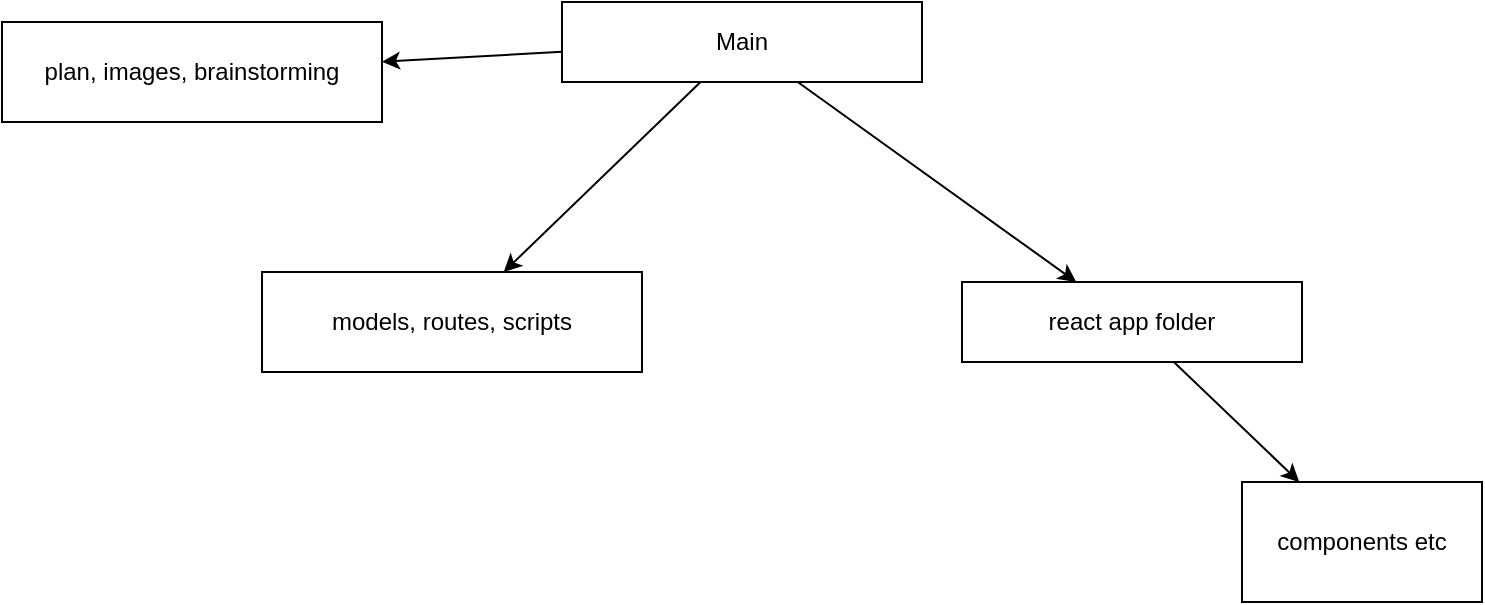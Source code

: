 <mxfile>
    <diagram id="CPnwMx3GOfWvozvxQu8t" name="Page-1">
        <mxGraphModel dx="1602" dy="599" grid="1" gridSize="10" guides="1" tooltips="1" connect="1" arrows="1" fold="1" page="1" pageScale="1" pageWidth="827" pageHeight="1169" math="0" shadow="0">
            <root>
                <mxCell id="0"/>
                <mxCell id="1" parent="0"/>
                <mxCell id="4" value="" style="edgeStyle=none;html=1;" edge="1" parent="1" source="2" target="3">
                    <mxGeometry relative="1" as="geometry"/>
                </mxCell>
                <mxCell id="6" value="" style="edgeStyle=none;html=1;" edge="1" parent="1" source="2" target="5">
                    <mxGeometry relative="1" as="geometry"/>
                </mxCell>
                <mxCell id="8" value="" style="edgeStyle=none;html=1;" edge="1" parent="1" source="2" target="7">
                    <mxGeometry relative="1" as="geometry"/>
                </mxCell>
                <mxCell id="2" value="Main" style="rounded=0;whiteSpace=wrap;html=1;" vertex="1" parent="1">
                    <mxGeometry x="300" y="10" width="180" height="40" as="geometry"/>
                </mxCell>
                <mxCell id="3" value="models, routes, scripts" style="whiteSpace=wrap;html=1;rounded=0;" vertex="1" parent="1">
                    <mxGeometry x="150" y="145" width="190" height="50" as="geometry"/>
                </mxCell>
                <mxCell id="5" value="plan, images, brainstorming" style="rounded=0;whiteSpace=wrap;html=1;" vertex="1" parent="1">
                    <mxGeometry x="20" y="20" width="190" height="50" as="geometry"/>
                </mxCell>
                <mxCell id="10" value="" style="edgeStyle=none;html=1;" edge="1" parent="1" source="7" target="9">
                    <mxGeometry relative="1" as="geometry"/>
                </mxCell>
                <mxCell id="7" value="react app folder" style="rounded=0;whiteSpace=wrap;html=1;" vertex="1" parent="1">
                    <mxGeometry x="500" y="150" width="170" height="40" as="geometry"/>
                </mxCell>
                <mxCell id="9" value="components etc" style="whiteSpace=wrap;html=1;rounded=0;" vertex="1" parent="1">
                    <mxGeometry x="640" y="250" width="120" height="60" as="geometry"/>
                </mxCell>
            </root>
        </mxGraphModel>
    </diagram>
</mxfile>